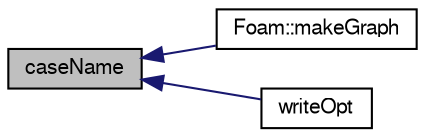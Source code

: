 digraph "caseName"
{
  bgcolor="transparent";
  edge [fontname="FreeSans",fontsize="10",labelfontname="FreeSans",labelfontsize="10"];
  node [fontname="FreeSans",fontsize="10",shape=record];
  rankdir="LR";
  Node14478 [label="caseName",height=0.2,width=0.4,color="black", fillcolor="grey75", style="filled", fontcolor="black"];
  Node14478 -> Node14479 [dir="back",color="midnightblue",fontsize="10",style="solid",fontname="FreeSans"];
  Node14479 [label="Foam::makeGraph",height=0.2,width=0.4,color="black",URL="$a21124.html#aa4579306824960aa272da47319233413"];
  Node14478 -> Node14480 [dir="back",color="midnightblue",fontsize="10",style="solid",fontname="FreeSans"];
  Node14480 [label="writeOpt",height=0.2,width=0.4,color="black",URL="$a26142.html#a63d205cb682f018b67bf8193545ffe85"];
}
